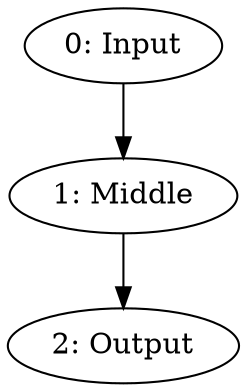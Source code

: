 digraph G {
0 [label="0: Input"];
1 [label="1: Middle"];
2 [label="2: Output"];
    0 -> 1;
    1 -> 2;
}

